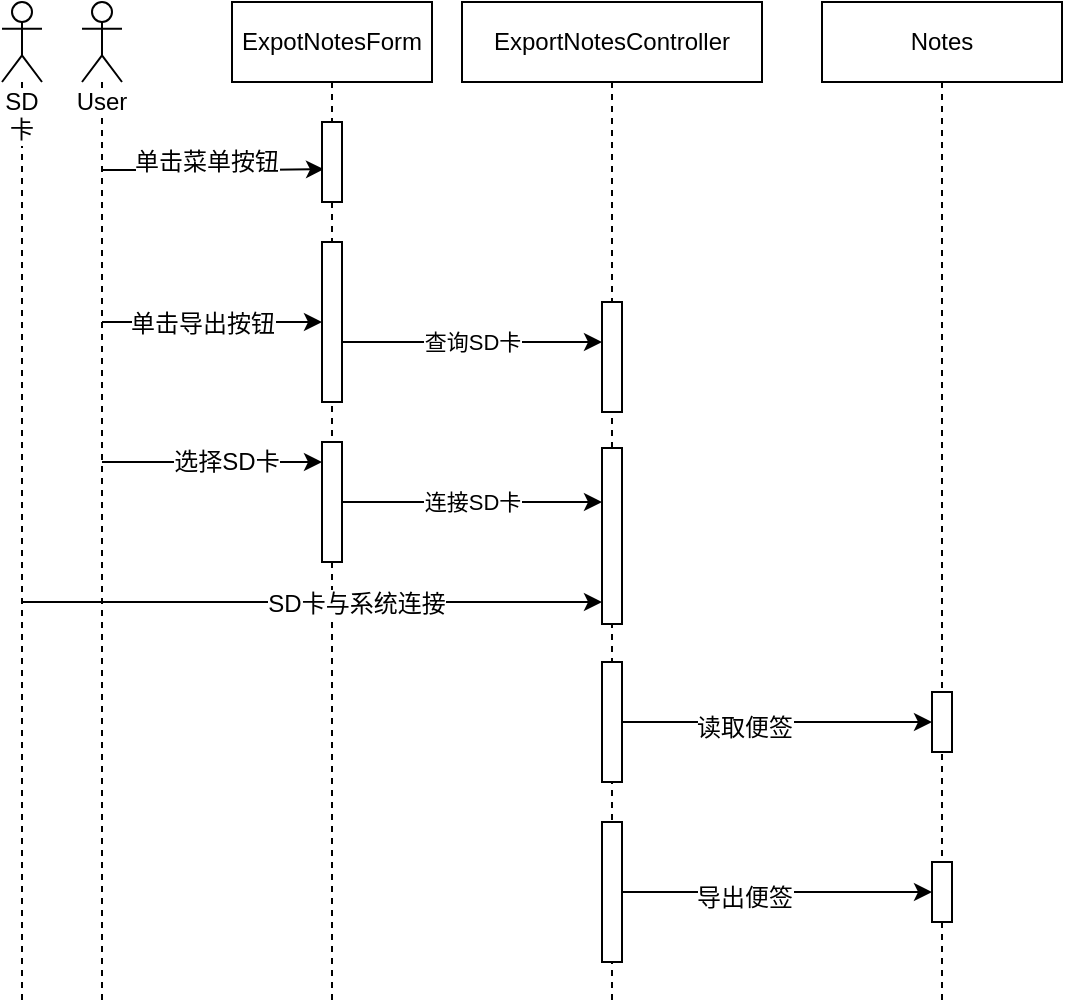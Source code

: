 <mxfile version="12.2.4" pages="1"><diagram id="n1wDKITqYO7AIY8l6pR7" name="第 1 页"><mxGraphModel dx="805" dy="560" grid="1" gridSize="10" guides="1" tooltips="1" connect="1" arrows="1" fold="1" page="1" pageScale="1" pageWidth="827" pageHeight="1169" math="0" shadow="0"><root><mxCell id="0"/><mxCell id="1" parent="0"/><mxCell id="2" value="" style="edgeStyle=orthogonalEdgeStyle;rounded=0;orthogonalLoop=1;jettySize=auto;html=1;entryX=0.1;entryY=0.59;entryDx=0;entryDy=0;entryPerimeter=0;" parent="1" source="10" target="12" edge="1"><mxGeometry relative="1" as="geometry"><Array as="points"><mxPoint x="130" y="144"/><mxPoint x="130" y="144"/></Array></mxGeometry></mxCell><mxCell id="3" value="单击菜单按钮" style="text;html=1;resizable=0;points=[];align=center;verticalAlign=middle;labelBackgroundColor=#ffffff;" parent="2" vertex="1" connectable="0"><mxGeometry x="-0.239" y="1" relative="1" as="geometry"><mxPoint x="9.5" y="-3" as="offset"/></mxGeometry></mxCell><mxCell id="4" value="" style="edgeStyle=orthogonalEdgeStyle;rounded=0;orthogonalLoop=1;jettySize=auto;html=1;" parent="1" source="10" target="13" edge="1"><mxGeometry relative="1" as="geometry"><Array as="points"><mxPoint x="90" y="220"/><mxPoint x="90" y="220"/></Array></mxGeometry></mxCell><mxCell id="5" value="单击导出按钮" style="text;html=1;resizable=0;points=[];align=center;verticalAlign=middle;labelBackgroundColor=#ffffff;" parent="4" vertex="1" connectable="0"><mxGeometry x="-0.388" relative="1" as="geometry"><mxPoint x="16.5" y="0.5" as="offset"/></mxGeometry></mxCell><mxCell id="6" value="" style="edgeStyle=orthogonalEdgeStyle;rounded=0;orthogonalLoop=1;jettySize=auto;html=1;" parent="1" source="10" target="16" edge="1"><mxGeometry relative="1" as="geometry"><Array as="points"><mxPoint x="120" y="290"/><mxPoint x="120" y="290"/></Array></mxGeometry></mxCell><mxCell id="7" value="选择SD卡" style="text;html=1;resizable=0;points=[];align=center;verticalAlign=middle;labelBackgroundColor=#ffffff;" parent="6" vertex="1" connectable="0"><mxGeometry x="0.126" relative="1" as="geometry"><mxPoint as="offset"/></mxGeometry></mxCell><mxCell id="10" value="User" style="shape=umlLifeline;participant=umlActor;perimeter=lifelinePerimeter;whiteSpace=wrap;html=1;container=1;collapsible=0;recursiveResize=0;verticalAlign=top;spacingTop=36;labelBackgroundColor=#ffffff;outlineConnect=0;size=40;" parent="1" vertex="1"><mxGeometry x="50" y="60" width="20" height="500" as="geometry"/></mxCell><mxCell id="11" value="ExpotNotesForm" style="shape=umlLifeline;perimeter=lifelinePerimeter;whiteSpace=wrap;html=1;container=1;collapsible=0;recursiveResize=0;outlineConnect=0;" parent="1" vertex="1"><mxGeometry x="125" y="60" width="100" height="500" as="geometry"/></mxCell><mxCell id="12" value="" style="html=1;points=[];perimeter=orthogonalPerimeter;" parent="11" vertex="1"><mxGeometry x="45" y="60" width="10" height="40" as="geometry"/></mxCell><mxCell id="13" value="" style="html=1;points=[];perimeter=orthogonalPerimeter;" parent="11" vertex="1"><mxGeometry x="45" y="120" width="10" height="80" as="geometry"/></mxCell><mxCell id="16" value="" style="html=1;points=[];perimeter=orthogonalPerimeter;" parent="11" vertex="1"><mxGeometry x="45" y="220" width="10" height="60" as="geometry"/></mxCell><mxCell id="18" value="ExportNotesController" style="shape=umlLifeline;perimeter=lifelinePerimeter;whiteSpace=wrap;html=1;container=1;collapsible=0;recursiveResize=0;outlineConnect=0;" parent="1" vertex="1"><mxGeometry x="240" y="60" width="150" height="500" as="geometry"/></mxCell><mxCell id="19" value="" style="html=1;points=[];perimeter=orthogonalPerimeter;" parent="18" vertex="1"><mxGeometry x="70" y="150" width="10" height="55" as="geometry"/></mxCell><mxCell id="21" value="" style="html=1;points=[];perimeter=orthogonalPerimeter;" parent="18" vertex="1"><mxGeometry x="70" y="410" width="10" height="70" as="geometry"/></mxCell><mxCell id="20" value="" style="html=1;points=[];perimeter=orthogonalPerimeter;" parent="18" vertex="1"><mxGeometry x="70" y="330" width="10" height="60" as="geometry"/></mxCell><mxCell id="22" value="Notes" style="shape=umlLifeline;perimeter=lifelinePerimeter;whiteSpace=wrap;html=1;container=1;collapsible=0;recursiveResize=0;outlineConnect=0;" parent="1" vertex="1"><mxGeometry x="420" y="60" width="120" height="500" as="geometry"/></mxCell><mxCell id="53" value="" style="html=1;points=[];perimeter=orthogonalPerimeter;" parent="22" vertex="1"><mxGeometry x="55" y="430" width="10" height="30" as="geometry"/></mxCell><mxCell id="27" value="SD卡" style="shape=umlLifeline;participant=umlActor;perimeter=lifelinePerimeter;whiteSpace=wrap;html=1;container=1;collapsible=0;recursiveResize=0;verticalAlign=top;spacingTop=36;labelBackgroundColor=#ffffff;outlineConnect=0;" parent="1" vertex="1"><mxGeometry x="10" y="60" width="20" height="500" as="geometry"/></mxCell><mxCell id="28" value="查询SD卡" style="edgeStyle=orthogonalEdgeStyle;rounded=0;orthogonalLoop=1;jettySize=auto;html=1;" parent="1" source="13" target="19" edge="1"><mxGeometry relative="1" as="geometry"><Array as="points"><mxPoint x="200" y="230"/><mxPoint x="200" y="230"/></Array></mxGeometry></mxCell><mxCell id="45" value="" style="html=1;points=[];perimeter=orthogonalPerimeter;" parent="1" vertex="1"><mxGeometry x="310" y="283" width="10" height="88" as="geometry"/></mxCell><mxCell id="46" value="连接SD卡" style="edgeStyle=orthogonalEdgeStyle;rounded=0;orthogonalLoop=1;jettySize=auto;html=1;" parent="1" source="16" target="45" edge="1"><mxGeometry relative="1" as="geometry"><Array as="points"><mxPoint x="280" y="310"/><mxPoint x="280" y="310"/></Array></mxGeometry></mxCell><mxCell id="47" value="" style="endArrow=classic;html=1;" parent="1" source="27" target="45" edge="1"><mxGeometry width="50" height="50" relative="1" as="geometry"><mxPoint x="100" y="430" as="sourcePoint"/><mxPoint x="150" y="380" as="targetPoint"/><Array as="points"><mxPoint x="170" y="360"/></Array></mxGeometry></mxCell><mxCell id="50" value="SD卡与系统连接" style="text;html=1;resizable=0;points=[];align=center;verticalAlign=middle;labelBackgroundColor=#ffffff;" parent="47" vertex="1" connectable="0"><mxGeometry x="0.152" y="-1" relative="1" as="geometry"><mxPoint as="offset"/></mxGeometry></mxCell><mxCell id="23" value="" style="html=1;points=[];perimeter=orthogonalPerimeter;" parent="1" vertex="1"><mxGeometry x="475" y="405" width="10" height="30" as="geometry"/></mxCell><mxCell id="51" value="" style="edgeStyle=orthogonalEdgeStyle;rounded=0;orthogonalLoop=1;jettySize=auto;html=1;" parent="1" source="20" target="23" edge="1"><mxGeometry relative="1" as="geometry"><Array as="points"/><mxPoint x="320.0" y="400.333" as="sourcePoint"/><mxPoint x="619.833" y="400.333" as="targetPoint"/></mxGeometry></mxCell><mxCell id="52" value="读取便签" style="text;html=1;resizable=0;points=[];align=center;verticalAlign=middle;labelBackgroundColor=#ffffff;" parent="51" vertex="1" connectable="0"><mxGeometry x="0.016" y="-18" relative="1" as="geometry"><mxPoint x="-18" y="-15" as="offset"/></mxGeometry></mxCell><mxCell id="54" value="" style="edgeStyle=orthogonalEdgeStyle;rounded=0;orthogonalLoop=1;jettySize=auto;html=1;" parent="1" source="21" target="53" edge="1"><mxGeometry relative="1" as="geometry"><Array as="points"/><mxPoint x="325.0" y="510" as="sourcePoint"/><mxPoint x="440" y="500" as="targetPoint"/></mxGeometry></mxCell><mxCell id="55" value="导出便签" style="text;html=1;resizable=0;points=[];align=center;verticalAlign=middle;labelBackgroundColor=#ffffff;" parent="54" vertex="1" connectable="0"><mxGeometry x="0.016" y="-18" relative="1" as="geometry"><mxPoint x="-18" y="-15" as="offset"/></mxGeometry></mxCell></root></mxGraphModel></diagram></mxfile>